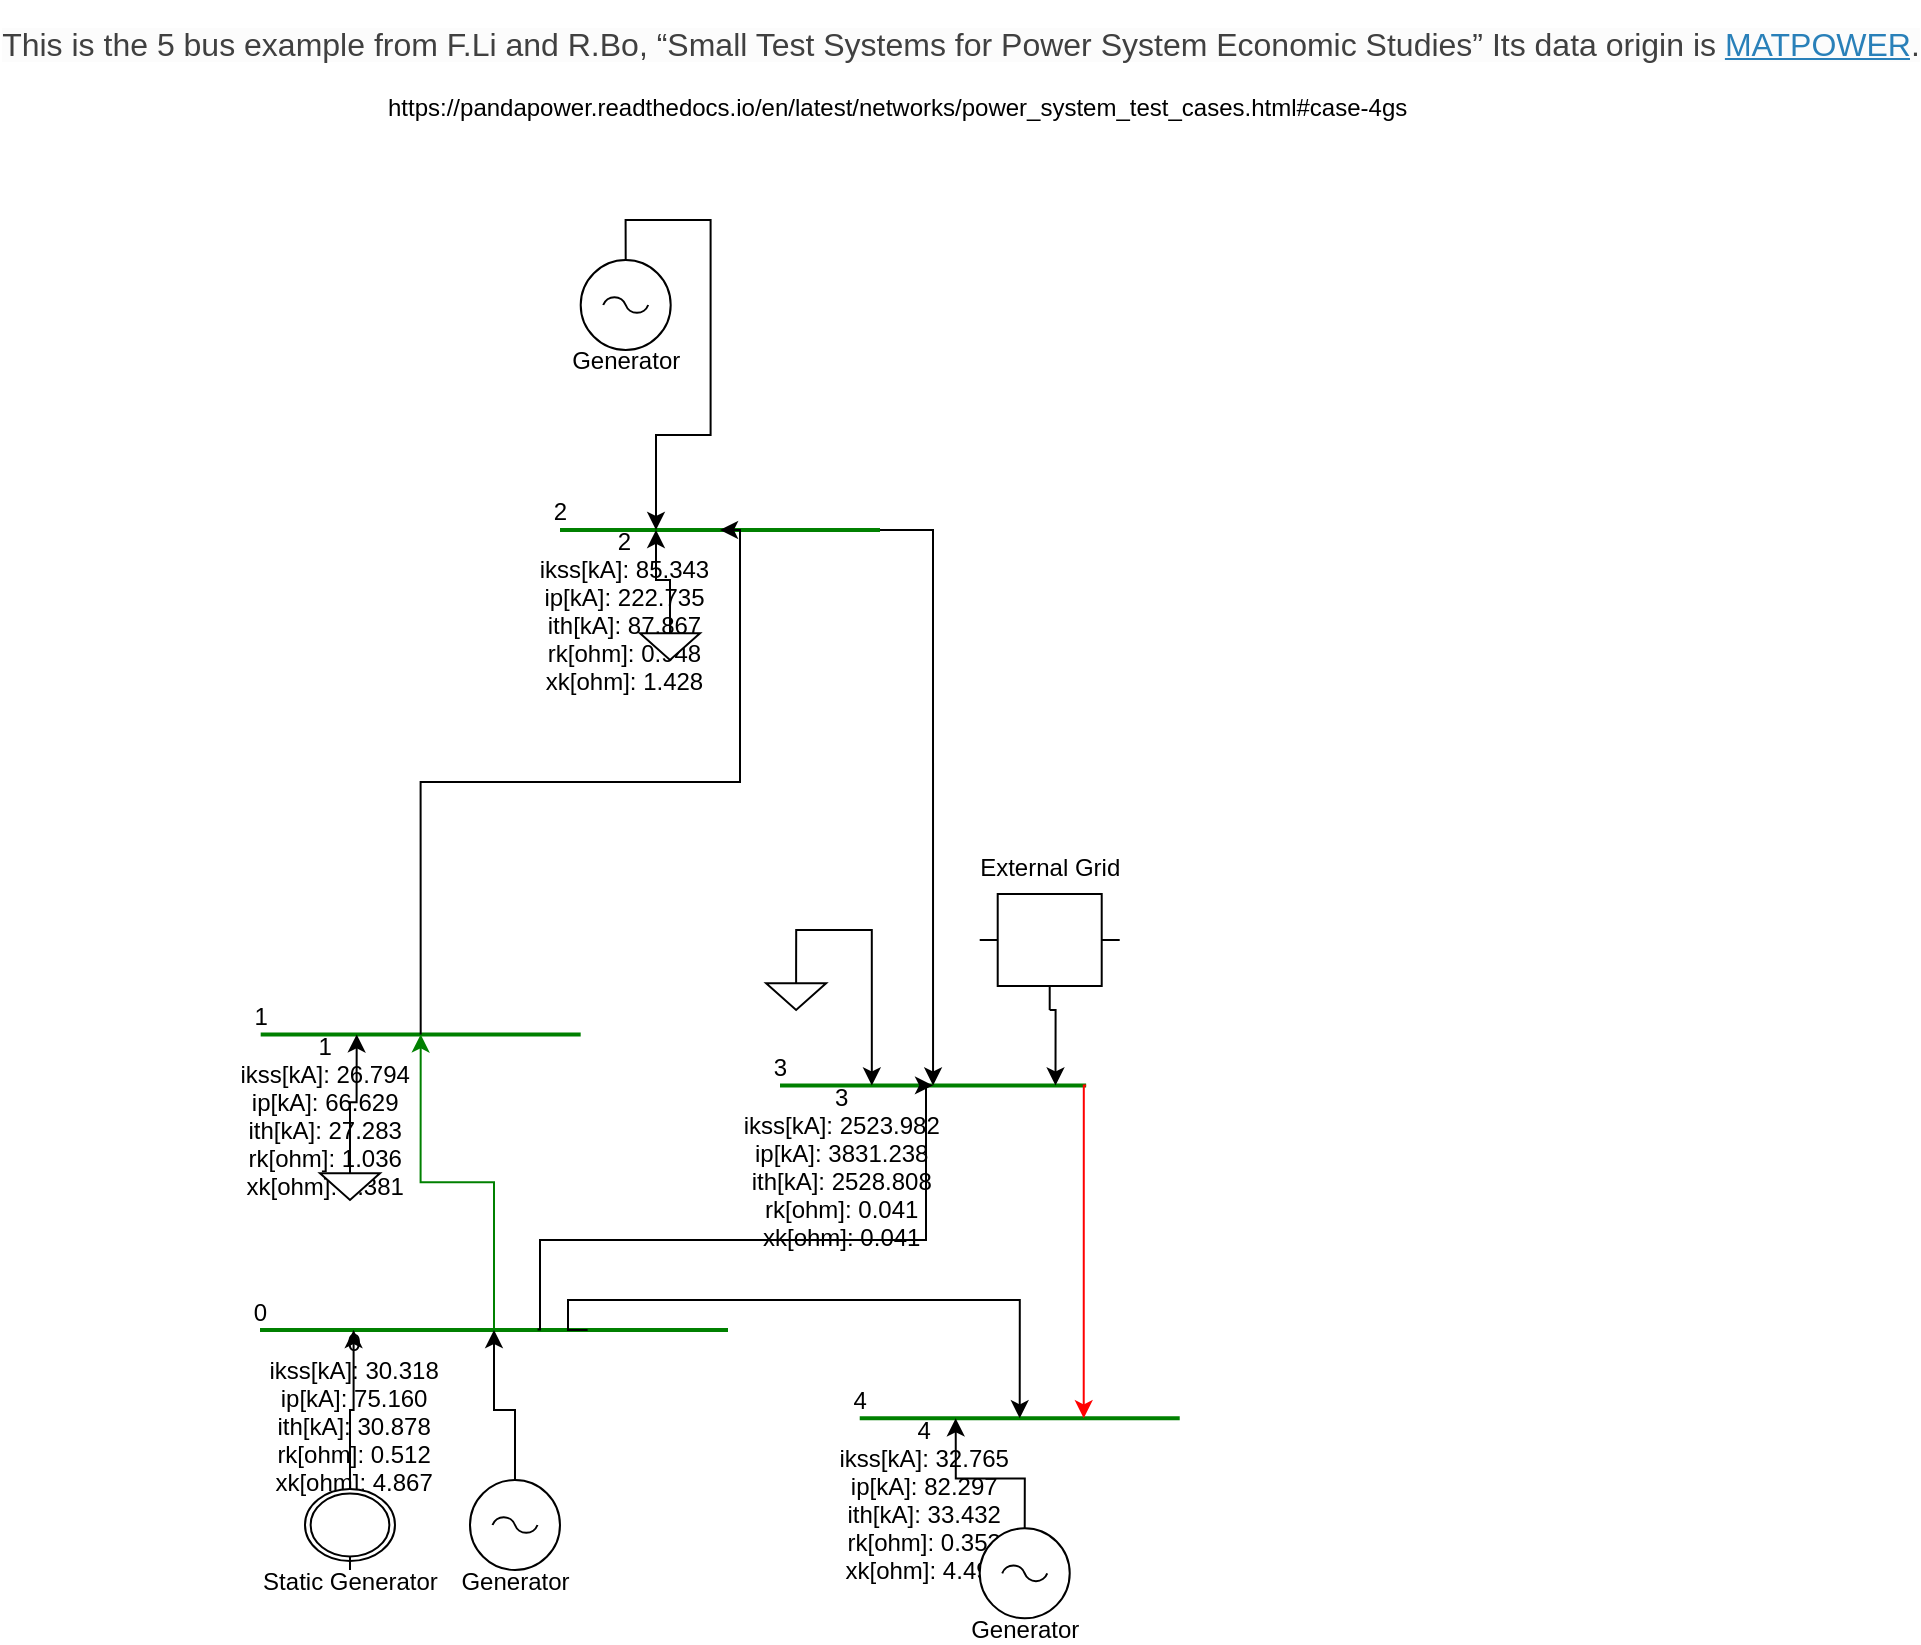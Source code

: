 <mxfile version="13.9.8" type="device"><diagram id="wMyKMg0crlsTcNIPLVFZ" name="Page-1"><mxGraphModel dx="1422" dy="770" grid="1" gridSize="10" guides="1" tooltips="1" connect="1" arrows="1" fold="1" page="1" pageScale="1" pageWidth="827" pageHeight="1169" math="0" shadow="0"><root><mxCell id="0"/><mxCell id="1" parent="0"/><object name="0" Load_flow_parameters="" vn_kv="230" id="v4vOIA3L01uzETa9Sb8o-2"><mxCell style="line;strokeWidth=2;html=1;shapeELXXX=Bus;points=[[0,0.5],[0.1,0.5,0],[0.2,0.5,0],[0.3,0.5,0],[0.4,0.5,0],[0.5,0.5,0],[0.6,0.5,0],[0.7,0.5,0],[0.9,0.5,0],[1,0.5]];strokeColor=green;" parent="1" vertex="1"><mxGeometry x="200" y="790" width="234" height="10" as="geometry"/></mxCell></object><mxCell id="v4vOIA3L01uzETa9Sb8o-3" value="0" parent="v4vOIA3L01uzETa9Sb8o-2" vertex="1"><mxGeometry y="-0.5" relative="1" as="geometry"/></mxCell><mxCell id="1gYwVjtd6uUyGkObQag--77" value="0&#10;                ikss[kA]: 30.318&#10;                ip[kA]: 75.160&#10;                ith[kA]: 30.878&#10;                rk[ohm]: 0.512&#10;                xk[ohm]: 4.867" style="shapeELXXX=Result" vertex="1" parent="v4vOIA3L01uzETa9Sb8o-2"><mxGeometry x="0.2" y="4.5" relative="1" as="geometry"/></mxCell><object name="1" Load_flow_parameters="" vn_kv="230" id="v4vOIA3L01uzETa9Sb8o-4"><mxCell style="line;strokeWidth=2;html=1;shapeELXXX=Bus;points=[[0,0.5],[0.1,0.5,0],[0.2,0.5,0],[0.3,0.5,0],[0.4,0.5,0],[0.5,0.5,0],[0.6,0.5,0],[0.7,0.5,0],[0.9,0.5,0],[1,0.5]];strokeColor=green;" parent="1" vertex="1"><mxGeometry x="200.346" y="642.206" width="160" height="10" as="geometry"/></mxCell></object><mxCell id="v4vOIA3L01uzETa9Sb8o-5" value="1" parent="v4vOIA3L01uzETa9Sb8o-4" vertex="1"><mxGeometry y="-0.5" relative="1" as="geometry"/></mxCell><mxCell id="1gYwVjtd6uUyGkObQag--78" value="1&#10;                ikss[kA]: 26.794&#10;                ip[kA]: 66.629&#10;                ith[kA]: 27.283&#10;                rk[ohm]: 1.036&#10;                xk[ohm]: 5.381" style="shapeELXXX=Result" vertex="1" parent="v4vOIA3L01uzETa9Sb8o-4"><mxGeometry x="0.2" y="4.5" relative="1" as="geometry"/></mxCell><object name="2" Load_flow_parameters="" vn_kv="230" id="v4vOIA3L01uzETa9Sb8o-6"><mxCell style="line;strokeWidth=2;html=1;shapeELXXX=Bus;points=[[0,0.5],[0.1,0.5,0],[0.2,0.5,0],[0.3,0.5,0],[0.4,0.5,0],[0.5,0.5,0],[0.6,0.5,0],[0.7,0.5,0],[0.9,0.5,0],[1,0.5]];strokeColor=green;" parent="1" vertex="1"><mxGeometry x="349.999" y="389.996" width="160" height="10" as="geometry"/></mxCell></object><mxCell id="v4vOIA3L01uzETa9Sb8o-7" value="2" parent="v4vOIA3L01uzETa9Sb8o-6" vertex="1"><mxGeometry y="-0.5" relative="1" as="geometry"/></mxCell><mxCell id="1gYwVjtd6uUyGkObQag--79" value="2&#10;                ikss[kA]: 85.343&#10;                ip[kA]: 222.735&#10;                ith[kA]: 87.867&#10;                rk[ohm]: 0.948&#10;                xk[ohm]: 1.428" style="shapeELXXX=Result" vertex="1" parent="v4vOIA3L01uzETa9Sb8o-6"><mxGeometry x="0.2" y="4.5" relative="1" as="geometry"/></mxCell><object name="3" Load_flow_parameters="" vn_kv="230" id="v4vOIA3L01uzETa9Sb8o-8"><mxCell style="line;strokeWidth=2;html=1;shapeELXXX=Bus;points=[[0,0.5],[0.1,0.5,0],[0.2,0.5,0],[0.3,0.5,0],[0.4,0.5,0],[0.5,0.5,0],[0.6,0.5,0],[0.7,0.5,0],[0.9,0.5,0],[1,0.5]];strokeColor=green;" parent="1" vertex="1"><mxGeometry x="460" y="667.71" width="153.06" height="10" as="geometry"/></mxCell></object><mxCell id="v4vOIA3L01uzETa9Sb8o-9" value="3" parent="v4vOIA3L01uzETa9Sb8o-8" vertex="1"><mxGeometry y="-0.5" relative="1" as="geometry"/></mxCell><mxCell id="1gYwVjtd6uUyGkObQag--80" value="3&#10;                ikss[kA]: 2523.982&#10;                ip[kA]: 3831.238&#10;                ith[kA]: 2528.808&#10;                rk[ohm]: 0.041&#10;                xk[ohm]: 0.041" style="shapeELXXX=Result" vertex="1" parent="v4vOIA3L01uzETa9Sb8o-8"><mxGeometry x="0.2" y="4.5" relative="1" as="geometry"/></mxCell><object name="4" Load_flow_parameters="" vn_kv="230" id="v4vOIA3L01uzETa9Sb8o-10"><mxCell style="line;strokeWidth=2;html=1;shapeELXXX=Bus;points=[[0,0.5],[0.1,0.5,0],[0.2,0.5,0],[0.3,0.5,0],[0.4,0.5,0],[0.5,0.5,0],[0.6,0.5,0],[0.7,0.5,0],[0.9,0.5,0],[1,0.5]];strokeColor=green;" parent="1" vertex="1"><mxGeometry x="499.858" y="834.172" width="160" height="10" as="geometry"/></mxCell></object><mxCell id="v4vOIA3L01uzETa9Sb8o-11" value="4" parent="v4vOIA3L01uzETa9Sb8o-10" vertex="1"><mxGeometry y="-0.5" relative="1" as="geometry"/></mxCell><mxCell id="1gYwVjtd6uUyGkObQag--81" value="4&#10;                ikss[kA]: 32.765&#10;                ip[kA]: 82.297&#10;                ith[kA]: 33.432&#10;                rk[ohm]: 0.353&#10;                xk[ohm]: 4.491" style="shapeELXXX=Result" vertex="1" parent="v4vOIA3L01uzETa9Sb8o-10"><mxGeometry x="0.2" y="4.5" relative="1" as="geometry"/></mxCell><object from_bus="0" to_bus="1" length_km="1" parallel="1" df="1" parameters="true" name="Line 0-1" Load_flow_parameters="" r_ohm_per_km="1.486" x_ohm_per_km="14.865" c_nf_per_km="35.702" g_us_per_km="0" max_i_ka="1.004" type="ol" r0_ohm_per_km="0.1" x0_ohm_per_km="0.1" c0_nf_per_km="0.1" endtemp_degree="150" id="v4vOIA3L01uzETa9Sb8o-12"><mxCell style="edgeStyle=orthogonalEdgeStyle;rounded=0;orthogonalLoop=1;jettySize=auto;html=1;exitX=0.5;exitY=0.5;exitDx=0;exitDy=0;exitPerimeter=0;entryX=0.5;entryY=0.5;entryDx=0;entryDy=0;entryPerimeter=0;;shapeELXXX=Line;mxConstants.STYLE_STROKECOLOR=black;strokeColor=green;" parent="1" source="v4vOIA3L01uzETa9Sb8o-2" target="v4vOIA3L01uzETa9Sb8o-4" edge="1"><mxGeometry relative="1" as="geometry"/></mxCell></object><object from_bus="0" to_bus="3" length_km="1" parallel="1" df="1" parameters="true" name="Line 0-3" Load_flow_parameters="" r_ohm_per_km="1.608" x_ohm_per_km="16.082" c_nf_per_km="32.994" g_us_per_km="0" max_i_ka="99999" type="ol" r0_ohm_per_km="0.1" x0_ohm_per_km="0.1" c0_nf_per_km="0.1" endtemp_degree="150" id="v4vOIA3L01uzETa9Sb8o-13"><mxCell style="edgeStyle=orthogonalEdgeStyle;rounded=0;orthogonalLoop=1;jettySize=auto;html=1;entryX=0.5;entryY=0.5;entryDx=0;entryDy=0;entryPerimeter=0;;shapeELXXX=Line;mxConstants.STYLE_STROKECOLOR=black;exitX=0.593;exitY=0.48;exitDx=0;exitDy=0;exitPerimeter=0;" parent="1" source="v4vOIA3L01uzETa9Sb8o-2" target="v4vOIA3L01uzETa9Sb8o-8" edge="1"><mxGeometry relative="1" as="geometry"><mxPoint x="340" y="795" as="sourcePoint"/><Array as="points"><mxPoint x="340" y="795"/><mxPoint x="340" y="750"/><mxPoint x="533" y="750"/></Array></mxGeometry></mxCell></object><object from_bus="0" to_bus="4" length_km="1" parallel="1" df="1" parameters="true" name="Line 0-4" Load_flow_parameters="" r_ohm_per_km="0.339" x_ohm_per_km="3.386" c_nf_per_km="156.748" g_us_per_km="0" max_i_ka="99999" type="ol" r0_ohm_per_km="0.1" x0_ohm_per_km="0.1" c0_nf_per_km="0.1" endtemp_degree="150" id="v4vOIA3L01uzETa9Sb8o-14"><mxCell style="edgeStyle=orthogonalEdgeStyle;rounded=0;orthogonalLoop=1;jettySize=auto;html=1;exitX=0.7;exitY=0.5;exitDx=0;exitDy=0;exitPerimeter=0;entryX=0.5;entryY=0.5;entryDx=0;entryDy=0;entryPerimeter=0;;shapeELXXX=Line;mxConstants.STYLE_STROKECOLOR=black;" parent="1" source="v4vOIA3L01uzETa9Sb8o-2" target="v4vOIA3L01uzETa9Sb8o-10" edge="1"><mxGeometry relative="1" as="geometry"><Array as="points"><mxPoint x="354" y="795"/><mxPoint x="354" y="780"/><mxPoint x="580" y="780"/></Array></mxGeometry></mxCell></object><object from_bus="1" to_bus="2" length_km="1" parallel="1" df="1" parameters="true" name="Line 1-2" Load_flow_parameters="" r_ohm_per_km="0.571" x_ohm_per_km="5.713" c_nf_per_km="92.865" g_us_per_km="0" max_i_ka="99999" type="ol" r0_ohm_per_km="0.1" x0_ohm_per_km="0.1" c0_nf_per_km="0.1" endtemp_degree="150" id="v4vOIA3L01uzETa9Sb8o-15"><mxCell style="edgeStyle=orthogonalEdgeStyle;rounded=0;orthogonalLoop=1;jettySize=auto;html=1;exitX=0.5;exitY=0.5;exitDx=0;exitDy=0;exitPerimeter=0;entryX=0.5;entryY=0.5;entryDx=0;entryDy=0;entryPerimeter=0;;shapeELXXX=Line;mxConstants.STYLE_STROKECOLOR=black;" parent="1" source="v4vOIA3L01uzETa9Sb8o-4" target="v4vOIA3L01uzETa9Sb8o-6" edge="1"><mxGeometry relative="1" as="geometry"><Array as="points"><mxPoint x="280" y="521"/><mxPoint x="440" y="521"/><mxPoint x="440" y="395"/></Array></mxGeometry></mxCell></object><object from_bus="2" to_bus="3" length_km="1" parallel="1" df="1" parameters="true" name="Line 2-3" Load_flow_parameters="" r_ohm_per_km="1.571" x_ohm_per_km="15.711" c_nf_per_km="33.797" g_us_per_km="0" max_i_ka="99999" type="ol" r0_ohm_per_km="0.1" x0_ohm_per_km="0.1" c0_nf_per_km="0.1" endtemp_degree="0" id="v4vOIA3L01uzETa9Sb8o-16"><mxCell style="edgeStyle=orthogonalEdgeStyle;rounded=0;orthogonalLoop=1;jettySize=auto;html=1;exitX=1;exitY=0.5;exitDx=0;exitDy=0;entryX=0.5;entryY=0.5;entryDx=0;entryDy=0;entryPerimeter=0;;shapeELXXX=Line;mxConstants.STYLE_STROKECOLOR=black;" parent="1" source="v4vOIA3L01uzETa9Sb8o-6" target="v4vOIA3L01uzETa9Sb8o-8" edge="1"><mxGeometry relative="1" as="geometry"/></mxCell></object><object from_bus="3" to_bus="4" length_km="1" parallel="1" df="1" parameters="true" name="Line 3-4" Load_flow_parameters="" r_ohm_per_km="1.571" x_ohm_per_km="15.711" c_nf_per_km="33.797" g_us_per_km="0" max_i_ka="0.602" type="ol" r0_ohm_per_km="0.1" x0_ohm_per_km="0.1" c0_nf_per_km="0.1" endtemp_degree="0" id="v4vOIA3L01uzETa9Sb8o-17"><mxCell style="edgeStyle=orthogonalEdgeStyle;rounded=0;orthogonalLoop=1;jettySize=auto;html=1;exitX=1;exitY=0.5;exitDx=0;exitDy=0;entryX=0.7;entryY=0.5;entryDx=0;entryDy=0;entryPerimeter=0;;shapeELXXX=Line;mxConstants.STYLE_STROKECOLOR=black;strokeColor=red;" parent="1" source="v4vOIA3L01uzETa9Sb8o-8" target="v4vOIA3L01uzETa9Sb8o-10" edge="1"><mxGeometry relative="1" as="geometry"><Array as="points"><mxPoint x="612" y="673"/></Array></mxGeometry></mxCell></object><mxCell id="v4vOIA3L01uzETa9Sb8o-77" value="" style="edgeStyle=orthogonalEdgeStyle;rounded=0;orthogonalLoop=1;jettySize=auto;html=1;exitX=0.5;exitY=1;exitDx=0;exitDy=0;exitPerimeter=0;entryX=0.9;entryY=0.5;entryDx=0;entryDy=0;entryPerimeter=0;;shapeELXXX=NotEditableLine" parent="1" source="v4vOIA3L01uzETa9Sb8o-18" target="v4vOIA3L01uzETa9Sb8o-8" edge="1"><mxGeometry relative="1" as="geometry"/></mxCell><object name="External Grid" Load_flow_parameters="" vm_pu="1" va_degree="0" Short_circuit_parameters="" s_sc_max_mva="1000000" s_sc_min_mva="1000" rx_max="1" rx_min="1" r0x0_max="1" x0x_max="1" id="v4vOIA3L01uzETa9Sb8o-18"><mxCell style="verticalLabelPosition=bottom;shadow=0;dashed=0;align=center;html=1;verticalAlign=top;shape=mxgraph.electrical.abstract.voltage_regulator;shapeELXXX=External Grid" parent="1" vertex="1"><mxGeometry x="559.855" y="577.001" width="70" height="58" as="geometry"/></mxCell></object><mxCell id="v4vOIA3L01uzETa9Sb8o-19" value="External Grid" parent="v4vOIA3L01uzETa9Sb8o-18" vertex="1"><mxGeometry x="0.5" y="-0.25" relative="1" as="geometry"/></mxCell><mxCell id="v4vOIA3L01uzETa9Sb8o-158" value="" style="edgeStyle=orthogonalEdgeStyle;rounded=0;orthogonalLoop=1;jettySize=auto;html=1;exitX=0.5;exitY=0;exitDx=0;exitDy=0;exitPerimeter=0;entryX=0.5;entryY=0.5;entryDx=0;entryDy=0;entryPerimeter=0;;shapeELXXX=NotEditableLine" parent="1" source="v4vOIA3L01uzETa9Sb8o-21" target="v4vOIA3L01uzETa9Sb8o-2" edge="1"><mxGeometry relative="1" as="geometry"/></mxCell><object name="Generator" Load_flow_parameters="" p_mw="40" vm_pu="1" sn_mva="40" scaling="1" Short_circuit_parameters="" vn_kv="230" xdss_pu="0.1" rdss_ohm="0.1" cos_phi="1" pg_percent="0" power_station_trafo="0" id="v4vOIA3L01uzETa9Sb8o-21"><mxCell style="pointerEvents=1;verticalLabelPosition=bottom;shadow=0;dashed=0;align=center;html=1;verticalAlign=top;shape=mxgraph.electrical.signal_sources.ac_source;shapeELXXX=Generator" parent="1" vertex="1"><mxGeometry x="304.997" y="870.001" width="45" height="45" as="geometry"/></mxCell></object><mxCell id="v4vOIA3L01uzETa9Sb8o-22" value="Generator" parent="v4vOIA3L01uzETa9Sb8o-21" vertex="1"><mxGeometry x="0.5" y="1.1" relative="1" as="geometry"/></mxCell><object name="Generator" Load_flow_parameters="" p_mw="323.49" vm_pu="1" sn_mva="323.49" scaling="1" Short_circuit_parameters="" vn_kv="20" xdss_pu="0.1" rdss_ohm="0.1" cos_phi="1" pg_percent="0" power_station_trafo="0" id="v4vOIA3L01uzETa9Sb8o-24"><mxCell style="pointerEvents=1;verticalLabelPosition=bottom;shadow=0;dashed=0;align=center;html=1;verticalAlign=top;shape=mxgraph.electrical.signal_sources.ac_source;shapeELXXX=Generator" parent="1" vertex="1"><mxGeometry x="360.349" y="259.996" width="45" height="45" as="geometry"/></mxCell></object><mxCell id="v4vOIA3L01uzETa9Sb8o-25" value="Generator" parent="v4vOIA3L01uzETa9Sb8o-24" vertex="1"><mxGeometry x="0.5" y="1.1" relative="1" as="geometry"/></mxCell><mxCell id="v4vOIA3L01uzETa9Sb8o-26" value="" style="edgeStyle=orthogonalEdgeStyle;rounded=0;orthogonalLoop=1;jettySize=auto;html=1;exitX=0.5;exitY=0;exitDx=0;exitDy=0;exitPerimeter=0;entryX=0.3;entryY=0.5;entryDx=0;entryDy=0;entryPerimeter=0;;shapeELXXX=NotEditableLine" parent="1" source="v4vOIA3L01uzETa9Sb8o-24" target="v4vOIA3L01uzETa9Sb8o-6" edge="1"><mxGeometry relative="1" as="geometry"/></mxCell><object name="Generator" Load_flow_parameters="" p_mw="466.51" vm_pu="1" sn_mva="466.51" scaling="1" Short_circuit_parameters="" vn_kv="230" xdss_pu="0.1" rdss_ohm="0.1" cos_phi="1" pg_percent="0" power_station_trafo="0" id="v4vOIA3L01uzETa9Sb8o-27"><mxCell style="pointerEvents=1;verticalLabelPosition=bottom;shadow=0;dashed=0;align=center;html=1;verticalAlign=top;shape=mxgraph.electrical.signal_sources.ac_source;shapeELXXX=Generator" parent="1" vertex="1"><mxGeometry x="559.858" y="894.172" width="45" height="45" as="geometry"/></mxCell></object><mxCell id="v4vOIA3L01uzETa9Sb8o-28" value="Generator" parent="v4vOIA3L01uzETa9Sb8o-27" vertex="1"><mxGeometry x="0.5" y="1.1" relative="1" as="geometry"/></mxCell><mxCell id="v4vOIA3L01uzETa9Sb8o-29" value="" style="edgeStyle=orthogonalEdgeStyle;rounded=0;orthogonalLoop=1;jettySize=auto;html=1;exitX=0.5;exitY=0;exitDx=0;exitDy=0;exitPerimeter=0;entryX=0.3;entryY=0.5;entryDx=0;entryDy=0;entryPerimeter=0;;shapeELXXX=NotEditableLine" parent="1" source="v4vOIA3L01uzETa9Sb8o-27" target="v4vOIA3L01uzETa9Sb8o-10" edge="1"><mxGeometry relative="1" as="geometry"/></mxCell><mxCell id="v4vOIA3L01uzETa9Sb8o-157" value="" style="edgeStyle=orthogonalEdgeStyle;rounded=0;orthogonalLoop=1;jettySize=auto;html=1;exitX=0.5;exitY=0;exitDx=0;exitDy=0;exitPerimeter=0;entryX=0.2;entryY=0.5;entryDx=0;entryDy=0;entryPerimeter=0;;shapeELXXX=NotEditableLine" parent="1" source="v4vOIA3L01uzETa9Sb8o-30" target="v4vOIA3L01uzETa9Sb8o-2" edge="1"><mxGeometry relative="1" as="geometry"/></mxCell><object name="Static Generator" Load_flow_parameters="" p_mw="170" q_mvar="0" sn_mva="170" scaling="1" type="Wye" Short_circuit_parameters="" k="1" rx="1" generator_type="async" lrc_pu="1" max_ik_ka="1" kappa="1" current_source="true" id="v4vOIA3L01uzETa9Sb8o-30"><mxCell style="verticalLabelPosition=bottom;shadow=0;dashed=0;align=center;html=1;verticalAlign=top;shape=mxgraph.electrical.rot_mech.synchro;shapeELXXX=Static Generator" parent="1" vertex="1"><mxGeometry x="222.497" y="870.001" width="45" height="45" as="geometry"/></mxCell></object><mxCell id="v4vOIA3L01uzETa9Sb8o-31" value="Static Generator" parent="v4vOIA3L01uzETa9Sb8o-30" vertex="1"><mxGeometry x="0.5" y="1.1" relative="1" as="geometry"/></mxCell><object name="Load" Load_flow_parameters="" p_mw="300" q_mvar="98.61" const_z_percent="0" const_i_percent="0" sn_mva="315.79" scaling="1" type="true" id="v4vOIA3L01uzETa9Sb8o-33"><mxCell style="pointerEvents=1;verticalLabelPosition=bottom;shadow=0;dashed=0;align=center;html=1;verticalAlign=top;shape=mxgraph.electrical.signal_sources.signal_ground;shapeELXXX=Load" parent="1" vertex="1"><mxGeometry x="229.996" y="709.996" width="30" height="20" as="geometry"/></mxCell></object><mxCell id="v4vOIA3L01uzETa9Sb8o-34" value="" style="edgeStyle=orthogonalEdgeStyle;rounded=0;orthogonalLoop=1;jettySize=auto;html=1;exitX=0.5;exitY=0;exitDx=0;exitDy=0;exitPerimeter=0;entryX=0.3;entryY=0.5;entryDx=0;entryDy=0;entryPerimeter=0;;shapeELXXX=NotEditableLine" parent="1" source="v4vOIA3L01uzETa9Sb8o-33" target="v4vOIA3L01uzETa9Sb8o-4" edge="1"><mxGeometry relative="1" as="geometry"/></mxCell><mxCell id="v4vOIA3L01uzETa9Sb8o-80" value="" style="edgeStyle=orthogonalEdgeStyle;rounded=0;orthogonalLoop=1;jettySize=auto;html=1;exitX=0.5;exitY=0;exitDx=0;exitDy=0;exitPerimeter=0;entryX=0.3;entryY=0.5;entryDx=0;entryDy=0;entryPerimeter=0;;shapeELXXX=NotEditableLine" parent="1" source="v4vOIA3L01uzETa9Sb8o-35" target="v4vOIA3L01uzETa9Sb8o-6" edge="1"><mxGeometry relative="1" as="geometry"/></mxCell><object name="Load" Load_flow_parameters="" p_mw="300" q_mvar="98.61" const_z_percent="0" const_i_percent="0" sn_mva="315.8" scaling="1" type="true" id="v4vOIA3L01uzETa9Sb8o-35"><mxCell style="pointerEvents=1;verticalLabelPosition=bottom;shadow=0;dashed=0;align=center;html=1;verticalAlign=top;shape=mxgraph.electrical.signal_sources.signal_ground;shapeELXXX=Load" parent="1" vertex="1"><mxGeometry x="389.999" y="439.996" width="30" height="20" as="geometry"/></mxCell></object><object name="Load" Load_flow_parameters="" p_mw="400" q_mvar="131.47" const_z_percent="0" const_i_percent="0" sn_mva="421.05" scaling="1" type="true" id="v4vOIA3L01uzETa9Sb8o-37"><mxCell style="pointerEvents=1;verticalLabelPosition=bottom;shadow=0;dashed=0;align=center;html=1;verticalAlign=top;shape=mxgraph.electrical.signal_sources.signal_ground;shapeELXXX=Load" parent="1" vertex="1"><mxGeometry x="453.055" y="615.001" width="30" height="20" as="geometry"/></mxCell></object><mxCell id="v4vOIA3L01uzETa9Sb8o-38" value="" style="edgeStyle=orthogonalEdgeStyle;rounded=0;orthogonalLoop=1;jettySize=auto;html=1;exitX=0.5;exitY=0;exitDx=0;exitDy=0;exitPerimeter=0;entryX=0.3;entryY=0.5;entryDx=0;entryDy=0;entryPerimeter=0;;shapeELXXX=NotEditableLine" parent="1" source="v4vOIA3L01uzETa9Sb8o-37" target="v4vOIA3L01uzETa9Sb8o-8" edge="1"><mxGeometry relative="1" as="geometry"/></mxCell><mxCell id="v4vOIA3L01uzETa9Sb8o-178" value="&lt;span style=&quot;color: rgb(64 , 64 , 64) ; font-family: &amp;#34;lato&amp;#34; , , &amp;#34;helvetica neue&amp;#34; , &amp;#34;arial&amp;#34; , sans-serif ; font-size: 16px ; font-weight: 400 ; background-color: rgb(252 , 252 , 252)&quot;&gt;This is the 5 bus example from F.Li and R.Bo, “Small Test Systems for Power System Economic Studies” Its data origin is&amp;nbsp;&lt;/span&gt;&lt;a class=&quot;reference external&quot; href=&quot;http://www.pserc.cornell.edu/matpower/&quot; style=&quot;box-sizing: border-box ; color: rgb(41 , 128 , 185) ; cursor: pointer ; font-family: &amp;#34;lato&amp;#34; , , &amp;#34;helvetica neue&amp;#34; , &amp;#34;arial&amp;#34; , sans-serif ; font-size: 16px ; font-weight: 400 ; background-color: rgb(252 , 252 , 252)&quot;&gt;MATPOWER&lt;/a&gt;&lt;span style=&quot;color: rgb(64 , 64 , 64) ; font-family: &amp;#34;lato&amp;#34; , , &amp;#34;helvetica neue&amp;#34; , &amp;#34;arial&amp;#34; , sans-serif ; font-size: 16px ; font-weight: 400 ; background-color: rgb(252 , 252 , 252)&quot;&gt;.&lt;/span&gt;" style="text;strokeColor=none;fillColor=none;html=1;fontSize=24;fontStyle=1;verticalAlign=middle;align=center;" parent="1" vertex="1"><mxGeometry x="499.86" y="130" width="100" height="40" as="geometry"/></mxCell><UserObject label="https://pandapower.readthedocs.io/en/latest/networks/power_system_test_cases.html#case-4gs" link="https://pandapower.readthedocs.io/en/latest/networks/power_system_test_cases.html#case-4gs" id="v4vOIA3L01uzETa9Sb8o-179"><mxCell style="text;whiteSpace=wrap;html=1;" parent="1" vertex="1"><mxGeometry x="261.53" y="170" width="550" height="30" as="geometry"/></mxCell></UserObject></root></mxGraphModel></diagram></mxfile>